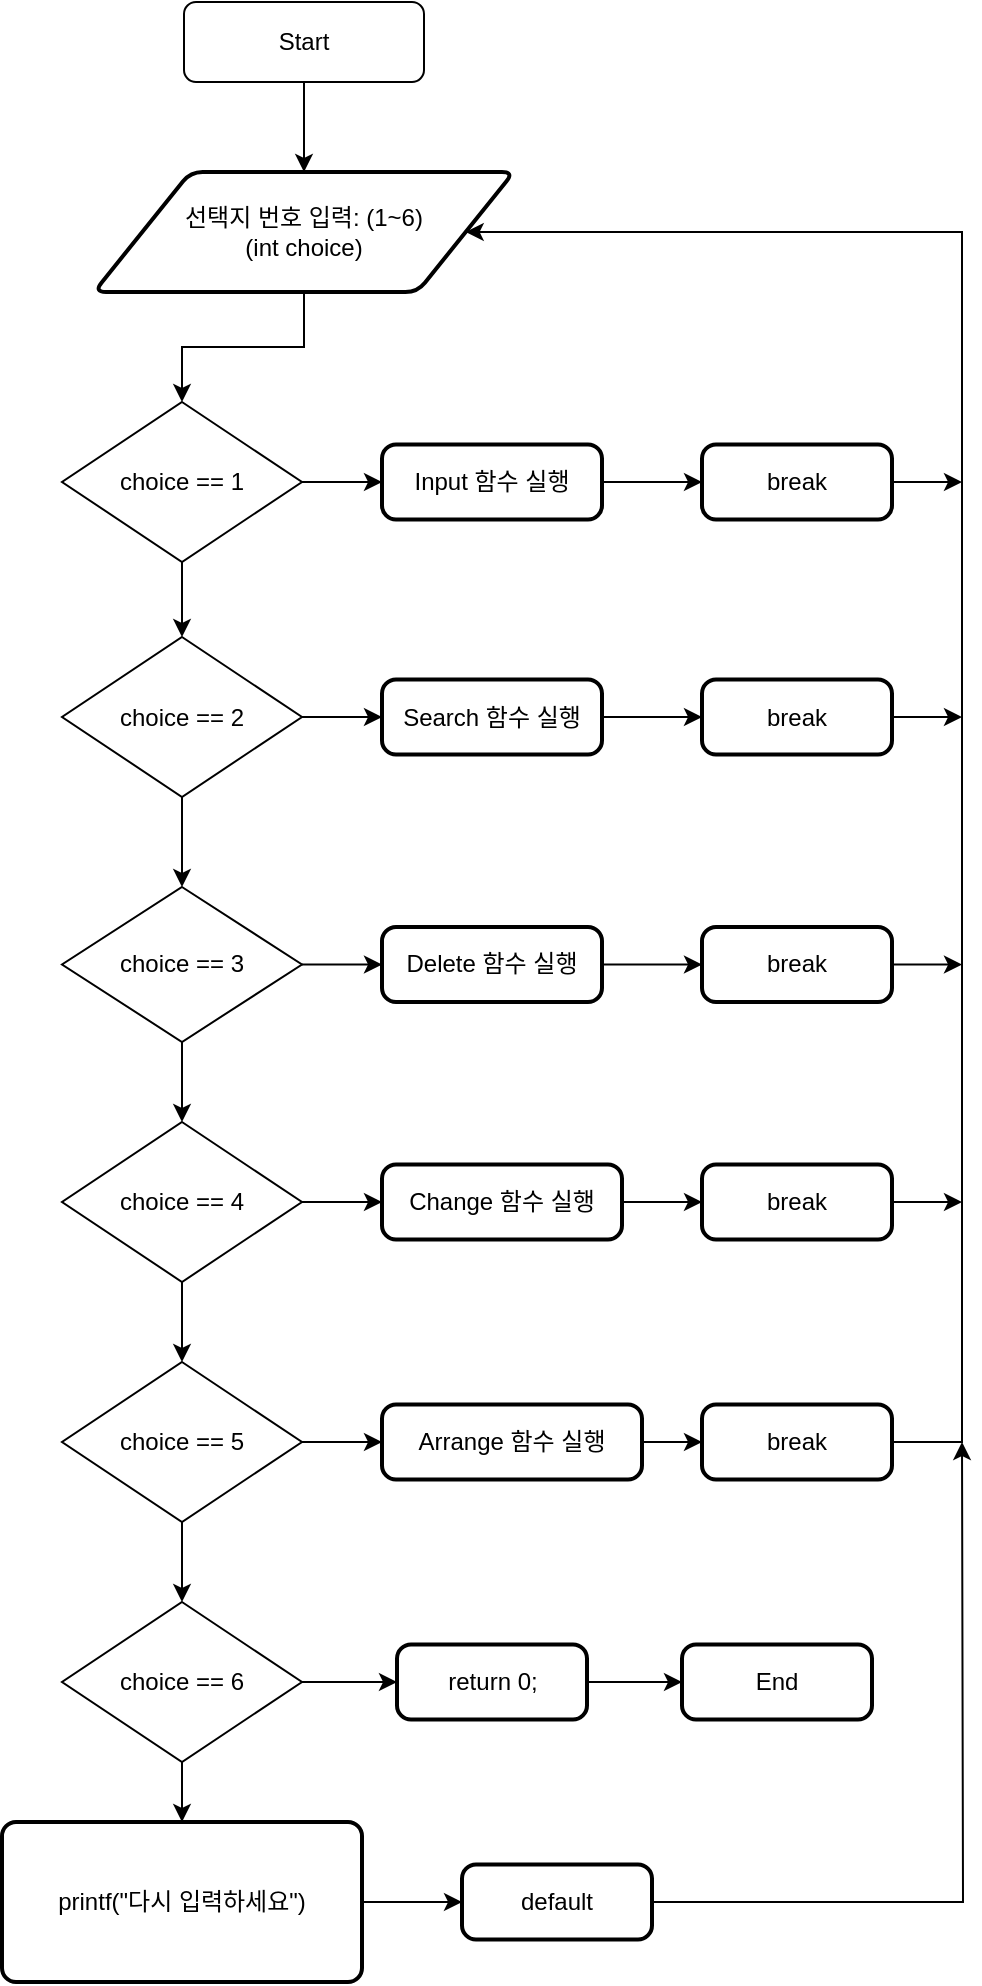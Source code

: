 <mxfile version="14.4.2" type="github">
  <diagram id="C5RBs43oDa-KdzZeNtuy" name="Page-1">
    <mxGraphModel dx="1008" dy="651" grid="1" gridSize="10" guides="1" tooltips="1" connect="1" arrows="1" fold="1" page="1" pageScale="1" pageWidth="2339" pageHeight="3300" math="0" shadow="0">
      <root>
        <mxCell id="WIyWlLk6GJQsqaUBKTNV-0" />
        <mxCell id="WIyWlLk6GJQsqaUBKTNV-1" parent="WIyWlLk6GJQsqaUBKTNV-0" />
        <mxCell id="lS-RPhSWDkO5etbOF_gY-62" style="edgeStyle=orthogonalEdgeStyle;rounded=0;orthogonalLoop=1;jettySize=auto;html=1;exitX=0.5;exitY=1;exitDx=0;exitDy=0;entryX=0.5;entryY=0;entryDx=0;entryDy=0;" edge="1" parent="WIyWlLk6GJQsqaUBKTNV-1" source="WIyWlLk6GJQsqaUBKTNV-3" target="HlJOiaGApX2kOMswO6Vq-2">
          <mxGeometry relative="1" as="geometry" />
        </mxCell>
        <mxCell id="WIyWlLk6GJQsqaUBKTNV-3" value="Start" style="rounded=1;whiteSpace=wrap;html=1;fontSize=12;glass=0;strokeWidth=1;shadow=0;" parent="WIyWlLk6GJQsqaUBKTNV-1" vertex="1">
          <mxGeometry x="461" y="40" width="120" height="40" as="geometry" />
        </mxCell>
        <mxCell id="lS-RPhSWDkO5etbOF_gY-61" style="edgeStyle=orthogonalEdgeStyle;rounded=0;orthogonalLoop=1;jettySize=auto;html=1;exitX=0.5;exitY=1;exitDx=0;exitDy=0;entryX=0.5;entryY=0;entryDx=0;entryDy=0;" edge="1" parent="WIyWlLk6GJQsqaUBKTNV-1" source="HlJOiaGApX2kOMswO6Vq-2" target="lS-RPhSWDkO5etbOF_gY-25">
          <mxGeometry relative="1" as="geometry" />
        </mxCell>
        <mxCell id="HlJOiaGApX2kOMswO6Vq-2" value="선택지 번호 입력: (1~6)&lt;br&gt;(int choice)" style="shape=parallelogram;html=1;strokeWidth=2;perimeter=parallelogramPerimeter;whiteSpace=wrap;rounded=1;arcSize=12;size=0.23;" parent="WIyWlLk6GJQsqaUBKTNV-1" vertex="1">
          <mxGeometry x="416" y="125" width="210" height="60" as="geometry" />
        </mxCell>
        <mxCell id="lS-RPhSWDkO5etbOF_gY-55" style="edgeStyle=orthogonalEdgeStyle;rounded=0;orthogonalLoop=1;jettySize=auto;html=1;exitX=0.5;exitY=1;exitDx=0;exitDy=0;entryX=0.5;entryY=0;entryDx=0;entryDy=0;" edge="1" parent="WIyWlLk6GJQsqaUBKTNV-1" source="lS-RPhSWDkO5etbOF_gY-25" target="lS-RPhSWDkO5etbOF_gY-44">
          <mxGeometry relative="1" as="geometry" />
        </mxCell>
        <mxCell id="lS-RPhSWDkO5etbOF_gY-66" style="edgeStyle=orthogonalEdgeStyle;rounded=0;orthogonalLoop=1;jettySize=auto;html=1;exitX=1;exitY=0.5;exitDx=0;exitDy=0;entryX=0;entryY=0.5;entryDx=0;entryDy=0;" edge="1" parent="WIyWlLk6GJQsqaUBKTNV-1" source="lS-RPhSWDkO5etbOF_gY-25" target="lS-RPhSWDkO5etbOF_gY-54">
          <mxGeometry relative="1" as="geometry" />
        </mxCell>
        <mxCell id="lS-RPhSWDkO5etbOF_gY-25" value="choice == 1" style="rhombus;whiteSpace=wrap;html=1;" vertex="1" parent="WIyWlLk6GJQsqaUBKTNV-1">
          <mxGeometry x="400" y="240" width="120" height="80" as="geometry" />
        </mxCell>
        <mxCell id="lS-RPhSWDkO5etbOF_gY-107" style="edgeStyle=orthogonalEdgeStyle;rounded=0;orthogonalLoop=1;jettySize=auto;html=1;exitX=1;exitY=0.5;exitDx=0;exitDy=0;" edge="1" parent="WIyWlLk6GJQsqaUBKTNV-1" source="lS-RPhSWDkO5etbOF_gY-36" target="lS-RPhSWDkO5etbOF_gY-94">
          <mxGeometry relative="1" as="geometry" />
        </mxCell>
        <mxCell id="lS-RPhSWDkO5etbOF_gY-36" value="Change 함수 실행" style="rounded=1;whiteSpace=wrap;html=1;absoluteArcSize=1;arcSize=14;strokeWidth=2;" vertex="1" parent="WIyWlLk6GJQsqaUBKTNV-1">
          <mxGeometry x="560" y="621.25" width="120" height="37.5" as="geometry" />
        </mxCell>
        <mxCell id="lS-RPhSWDkO5etbOF_gY-65" style="edgeStyle=orthogonalEdgeStyle;rounded=0;orthogonalLoop=1;jettySize=auto;html=1;exitX=1;exitY=0.5;exitDx=0;exitDy=0;entryX=0;entryY=0.5;entryDx=0;entryDy=0;" edge="1" parent="WIyWlLk6GJQsqaUBKTNV-1" source="lS-RPhSWDkO5etbOF_gY-43" target="lS-RPhSWDkO5etbOF_gY-50">
          <mxGeometry relative="1" as="geometry" />
        </mxCell>
        <mxCell id="lS-RPhSWDkO5etbOF_gY-114" style="edgeStyle=orthogonalEdgeStyle;rounded=0;orthogonalLoop=1;jettySize=auto;html=1;exitX=0.5;exitY=1;exitDx=0;exitDy=0;" edge="1" parent="WIyWlLk6GJQsqaUBKTNV-1" source="lS-RPhSWDkO5etbOF_gY-43" target="lS-RPhSWDkO5etbOF_gY-47">
          <mxGeometry relative="1" as="geometry" />
        </mxCell>
        <mxCell id="lS-RPhSWDkO5etbOF_gY-43" value="choice == 5" style="rhombus;whiteSpace=wrap;html=1;" vertex="1" parent="WIyWlLk6GJQsqaUBKTNV-1">
          <mxGeometry x="400" y="720" width="120" height="80" as="geometry" />
        </mxCell>
        <mxCell id="lS-RPhSWDkO5etbOF_gY-56" style="edgeStyle=orthogonalEdgeStyle;rounded=0;orthogonalLoop=1;jettySize=auto;html=1;exitX=0.5;exitY=1;exitDx=0;exitDy=0;entryX=0.5;entryY=0;entryDx=0;entryDy=0;" edge="1" parent="WIyWlLk6GJQsqaUBKTNV-1" source="lS-RPhSWDkO5etbOF_gY-44" target="lS-RPhSWDkO5etbOF_gY-45">
          <mxGeometry relative="1" as="geometry" />
        </mxCell>
        <mxCell id="lS-RPhSWDkO5etbOF_gY-67" style="edgeStyle=orthogonalEdgeStyle;rounded=0;orthogonalLoop=1;jettySize=auto;html=1;exitX=1;exitY=0.5;exitDx=0;exitDy=0;entryX=0;entryY=0.5;entryDx=0;entryDy=0;" edge="1" parent="WIyWlLk6GJQsqaUBKTNV-1" source="lS-RPhSWDkO5etbOF_gY-44" target="lS-RPhSWDkO5etbOF_gY-52">
          <mxGeometry relative="1" as="geometry" />
        </mxCell>
        <mxCell id="lS-RPhSWDkO5etbOF_gY-44" value="choice == 2" style="rhombus;whiteSpace=wrap;html=1;" vertex="1" parent="WIyWlLk6GJQsqaUBKTNV-1">
          <mxGeometry x="400" y="357.5" width="120" height="80" as="geometry" />
        </mxCell>
        <mxCell id="lS-RPhSWDkO5etbOF_gY-57" style="edgeStyle=orthogonalEdgeStyle;rounded=0;orthogonalLoop=1;jettySize=auto;html=1;entryX=0.5;entryY=0;entryDx=0;entryDy=0;" edge="1" parent="WIyWlLk6GJQsqaUBKTNV-1" source="lS-RPhSWDkO5etbOF_gY-45" target="lS-RPhSWDkO5etbOF_gY-46">
          <mxGeometry relative="1" as="geometry" />
        </mxCell>
        <mxCell id="lS-RPhSWDkO5etbOF_gY-68" style="edgeStyle=orthogonalEdgeStyle;rounded=0;orthogonalLoop=1;jettySize=auto;html=1;exitX=1;exitY=0.5;exitDx=0;exitDy=0;entryX=0;entryY=0.5;entryDx=0;entryDy=0;" edge="1" parent="WIyWlLk6GJQsqaUBKTNV-1" source="lS-RPhSWDkO5etbOF_gY-45" target="lS-RPhSWDkO5etbOF_gY-53">
          <mxGeometry relative="1" as="geometry">
            <mxPoint x="540" y="490" as="targetPoint" />
          </mxGeometry>
        </mxCell>
        <mxCell id="lS-RPhSWDkO5etbOF_gY-45" value="choice == 3" style="rhombus;whiteSpace=wrap;html=1;" vertex="1" parent="WIyWlLk6GJQsqaUBKTNV-1">
          <mxGeometry x="400" y="482.5" width="120" height="77.5" as="geometry" />
        </mxCell>
        <mxCell id="lS-RPhSWDkO5etbOF_gY-58" style="edgeStyle=orthogonalEdgeStyle;rounded=0;orthogonalLoop=1;jettySize=auto;html=1;exitX=0.5;exitY=1;exitDx=0;exitDy=0;entryX=0.5;entryY=0;entryDx=0;entryDy=0;" edge="1" parent="WIyWlLk6GJQsqaUBKTNV-1" source="lS-RPhSWDkO5etbOF_gY-46" target="lS-RPhSWDkO5etbOF_gY-43">
          <mxGeometry relative="1" as="geometry" />
        </mxCell>
        <mxCell id="lS-RPhSWDkO5etbOF_gY-69" style="edgeStyle=orthogonalEdgeStyle;rounded=0;orthogonalLoop=1;jettySize=auto;html=1;exitX=1;exitY=0.5;exitDx=0;exitDy=0;entryX=0;entryY=0.5;entryDx=0;entryDy=0;" edge="1" parent="WIyWlLk6GJQsqaUBKTNV-1" source="lS-RPhSWDkO5etbOF_gY-46" target="lS-RPhSWDkO5etbOF_gY-36">
          <mxGeometry relative="1" as="geometry" />
        </mxCell>
        <mxCell id="lS-RPhSWDkO5etbOF_gY-46" value="choice == 4" style="rhombus;whiteSpace=wrap;html=1;" vertex="1" parent="WIyWlLk6GJQsqaUBKTNV-1">
          <mxGeometry x="400" y="600" width="120" height="80" as="geometry" />
        </mxCell>
        <mxCell id="lS-RPhSWDkO5etbOF_gY-115" style="edgeStyle=orthogonalEdgeStyle;rounded=0;orthogonalLoop=1;jettySize=auto;html=1;exitX=0.5;exitY=1;exitDx=0;exitDy=0;entryX=0.5;entryY=0;entryDx=0;entryDy=0;" edge="1" parent="WIyWlLk6GJQsqaUBKTNV-1" source="lS-RPhSWDkO5etbOF_gY-47">
          <mxGeometry relative="1" as="geometry">
            <mxPoint x="460" y="950" as="targetPoint" />
          </mxGeometry>
        </mxCell>
        <mxCell id="lS-RPhSWDkO5etbOF_gY-117" style="edgeStyle=orthogonalEdgeStyle;rounded=0;orthogonalLoop=1;jettySize=auto;html=1;exitX=1;exitY=0.5;exitDx=0;exitDy=0;entryX=0;entryY=0.5;entryDx=0;entryDy=0;" edge="1" parent="WIyWlLk6GJQsqaUBKTNV-1" source="lS-RPhSWDkO5etbOF_gY-47" target="lS-RPhSWDkO5etbOF_gY-60">
          <mxGeometry relative="1" as="geometry" />
        </mxCell>
        <mxCell id="lS-RPhSWDkO5etbOF_gY-47" value="choice == 6" style="rhombus;whiteSpace=wrap;html=1;" vertex="1" parent="WIyWlLk6GJQsqaUBKTNV-1">
          <mxGeometry x="400" y="840" width="120" height="80" as="geometry" />
        </mxCell>
        <mxCell id="lS-RPhSWDkO5etbOF_gY-108" style="edgeStyle=orthogonalEdgeStyle;rounded=0;orthogonalLoop=1;jettySize=auto;html=1;exitX=1;exitY=0.5;exitDx=0;exitDy=0;entryX=0;entryY=0.5;entryDx=0;entryDy=0;" edge="1" parent="WIyWlLk6GJQsqaUBKTNV-1" source="lS-RPhSWDkO5etbOF_gY-50" target="lS-RPhSWDkO5etbOF_gY-93">
          <mxGeometry relative="1" as="geometry" />
        </mxCell>
        <mxCell id="lS-RPhSWDkO5etbOF_gY-50" value="&lt;span&gt;Arrange&amp;nbsp;&lt;/span&gt;함수 실행" style="rounded=1;whiteSpace=wrap;html=1;absoluteArcSize=1;arcSize=14;strokeWidth=2;" vertex="1" parent="WIyWlLk6GJQsqaUBKTNV-1">
          <mxGeometry x="560" y="741.25" width="130" height="37.5" as="geometry" />
        </mxCell>
        <mxCell id="lS-RPhSWDkO5etbOF_gY-105" style="edgeStyle=orthogonalEdgeStyle;rounded=0;orthogonalLoop=1;jettySize=auto;html=1;exitX=1;exitY=0.5;exitDx=0;exitDy=0;entryX=0;entryY=0.5;entryDx=0;entryDy=0;" edge="1" parent="WIyWlLk6GJQsqaUBKTNV-1" source="lS-RPhSWDkO5etbOF_gY-52" target="lS-RPhSWDkO5etbOF_gY-96">
          <mxGeometry relative="1" as="geometry" />
        </mxCell>
        <mxCell id="lS-RPhSWDkO5etbOF_gY-52" value="Search 함수 실행" style="rounded=1;whiteSpace=wrap;html=1;absoluteArcSize=1;arcSize=14;strokeWidth=2;" vertex="1" parent="WIyWlLk6GJQsqaUBKTNV-1">
          <mxGeometry x="560" y="378.75" width="110" height="37.5" as="geometry" />
        </mxCell>
        <mxCell id="lS-RPhSWDkO5etbOF_gY-106" style="edgeStyle=orthogonalEdgeStyle;rounded=0;orthogonalLoop=1;jettySize=auto;html=1;exitX=1;exitY=0.5;exitDx=0;exitDy=0;entryX=0;entryY=0.5;entryDx=0;entryDy=0;" edge="1" parent="WIyWlLk6GJQsqaUBKTNV-1" source="lS-RPhSWDkO5etbOF_gY-53" target="lS-RPhSWDkO5etbOF_gY-95">
          <mxGeometry relative="1" as="geometry" />
        </mxCell>
        <mxCell id="lS-RPhSWDkO5etbOF_gY-53" value="Delete 함수 실행" style="rounded=1;whiteSpace=wrap;html=1;absoluteArcSize=1;arcSize=14;strokeWidth=2;" vertex="1" parent="WIyWlLk6GJQsqaUBKTNV-1">
          <mxGeometry x="560" y="502.5" width="110" height="37.5" as="geometry" />
        </mxCell>
        <mxCell id="lS-RPhSWDkO5etbOF_gY-104" style="edgeStyle=orthogonalEdgeStyle;rounded=0;orthogonalLoop=1;jettySize=auto;html=1;exitX=1;exitY=0.5;exitDx=0;exitDy=0;" edge="1" parent="WIyWlLk6GJQsqaUBKTNV-1" source="lS-RPhSWDkO5etbOF_gY-54" target="lS-RPhSWDkO5etbOF_gY-70">
          <mxGeometry relative="1" as="geometry" />
        </mxCell>
        <mxCell id="lS-RPhSWDkO5etbOF_gY-54" value="Input 함수 실행" style="rounded=1;whiteSpace=wrap;html=1;absoluteArcSize=1;arcSize=14;strokeWidth=2;" vertex="1" parent="WIyWlLk6GJQsqaUBKTNV-1">
          <mxGeometry x="560" y="261.25" width="110" height="37.5" as="geometry" />
        </mxCell>
        <mxCell id="lS-RPhSWDkO5etbOF_gY-119" style="edgeStyle=orthogonalEdgeStyle;rounded=0;orthogonalLoop=1;jettySize=auto;html=1;entryX=0;entryY=0.5;entryDx=0;entryDy=0;" edge="1" parent="WIyWlLk6GJQsqaUBKTNV-1" source="lS-RPhSWDkO5etbOF_gY-60" target="lS-RPhSWDkO5etbOF_gY-118">
          <mxGeometry relative="1" as="geometry" />
        </mxCell>
        <mxCell id="lS-RPhSWDkO5etbOF_gY-60" value="return 0;" style="rounded=1;whiteSpace=wrap;html=1;absoluteArcSize=1;arcSize=14;strokeWidth=2;" vertex="1" parent="WIyWlLk6GJQsqaUBKTNV-1">
          <mxGeometry x="567.5" y="861.25" width="95" height="37.5" as="geometry" />
        </mxCell>
        <mxCell id="lS-RPhSWDkO5etbOF_gY-98" style="edgeStyle=orthogonalEdgeStyle;rounded=0;orthogonalLoop=1;jettySize=auto;html=1;exitX=1;exitY=0.5;exitDx=0;exitDy=0;" edge="1" parent="WIyWlLk6GJQsqaUBKTNV-1" source="lS-RPhSWDkO5etbOF_gY-70">
          <mxGeometry relative="1" as="geometry">
            <mxPoint x="850" y="280" as="targetPoint" />
          </mxGeometry>
        </mxCell>
        <mxCell id="lS-RPhSWDkO5etbOF_gY-70" value="break" style="rounded=1;whiteSpace=wrap;html=1;absoluteArcSize=1;arcSize=14;strokeWidth=2;" vertex="1" parent="WIyWlLk6GJQsqaUBKTNV-1">
          <mxGeometry x="720" y="261.25" width="95" height="37.5" as="geometry" />
        </mxCell>
        <mxCell id="lS-RPhSWDkO5etbOF_gY-103" style="edgeStyle=orthogonalEdgeStyle;rounded=0;orthogonalLoop=1;jettySize=auto;html=1;exitX=1;exitY=0.5;exitDx=0;exitDy=0;entryX=1;entryY=0.5;entryDx=0;entryDy=0;" edge="1" parent="WIyWlLk6GJQsqaUBKTNV-1" source="lS-RPhSWDkO5etbOF_gY-93" target="HlJOiaGApX2kOMswO6Vq-2">
          <mxGeometry relative="1" as="geometry">
            <mxPoint x="850" y="760" as="targetPoint" />
            <Array as="points">
              <mxPoint x="850" y="760" />
              <mxPoint x="850" y="155" />
            </Array>
          </mxGeometry>
        </mxCell>
        <mxCell id="lS-RPhSWDkO5etbOF_gY-93" value="break" style="rounded=1;whiteSpace=wrap;html=1;absoluteArcSize=1;arcSize=14;strokeWidth=2;" vertex="1" parent="WIyWlLk6GJQsqaUBKTNV-1">
          <mxGeometry x="720" y="741.25" width="95" height="37.5" as="geometry" />
        </mxCell>
        <mxCell id="lS-RPhSWDkO5etbOF_gY-102" style="edgeStyle=orthogonalEdgeStyle;rounded=0;orthogonalLoop=1;jettySize=auto;html=1;exitX=1;exitY=0.5;exitDx=0;exitDy=0;" edge="1" parent="WIyWlLk6GJQsqaUBKTNV-1" source="lS-RPhSWDkO5etbOF_gY-94">
          <mxGeometry relative="1" as="geometry">
            <mxPoint x="850" y="640" as="targetPoint" />
          </mxGeometry>
        </mxCell>
        <mxCell id="lS-RPhSWDkO5etbOF_gY-94" value="break" style="rounded=1;whiteSpace=wrap;html=1;absoluteArcSize=1;arcSize=14;strokeWidth=2;" vertex="1" parent="WIyWlLk6GJQsqaUBKTNV-1">
          <mxGeometry x="720" y="621.25" width="95" height="37.5" as="geometry" />
        </mxCell>
        <mxCell id="lS-RPhSWDkO5etbOF_gY-101" style="edgeStyle=orthogonalEdgeStyle;rounded=0;orthogonalLoop=1;jettySize=auto;html=1;exitX=1;exitY=0.5;exitDx=0;exitDy=0;" edge="1" parent="WIyWlLk6GJQsqaUBKTNV-1" source="lS-RPhSWDkO5etbOF_gY-95">
          <mxGeometry relative="1" as="geometry">
            <mxPoint x="850" y="521" as="targetPoint" />
          </mxGeometry>
        </mxCell>
        <mxCell id="lS-RPhSWDkO5etbOF_gY-95" value="break" style="rounded=1;whiteSpace=wrap;html=1;absoluteArcSize=1;arcSize=14;strokeWidth=2;" vertex="1" parent="WIyWlLk6GJQsqaUBKTNV-1">
          <mxGeometry x="720" y="502.5" width="95" height="37.5" as="geometry" />
        </mxCell>
        <mxCell id="lS-RPhSWDkO5etbOF_gY-100" style="edgeStyle=orthogonalEdgeStyle;rounded=0;orthogonalLoop=1;jettySize=auto;html=1;exitX=1;exitY=0.5;exitDx=0;exitDy=0;" edge="1" parent="WIyWlLk6GJQsqaUBKTNV-1" source="lS-RPhSWDkO5etbOF_gY-96">
          <mxGeometry relative="1" as="geometry">
            <mxPoint x="850" y="398" as="targetPoint" />
          </mxGeometry>
        </mxCell>
        <mxCell id="lS-RPhSWDkO5etbOF_gY-96" value="break" style="rounded=1;whiteSpace=wrap;html=1;absoluteArcSize=1;arcSize=14;strokeWidth=2;" vertex="1" parent="WIyWlLk6GJQsqaUBKTNV-1">
          <mxGeometry x="720" y="378.75" width="95" height="37.5" as="geometry" />
        </mxCell>
        <mxCell id="lS-RPhSWDkO5etbOF_gY-120" style="edgeStyle=orthogonalEdgeStyle;rounded=0;orthogonalLoop=1;jettySize=auto;html=1;exitX=1;exitY=0.5;exitDx=0;exitDy=0;" edge="1" parent="WIyWlLk6GJQsqaUBKTNV-1" source="lS-RPhSWDkO5etbOF_gY-111" target="lS-RPhSWDkO5etbOF_gY-113">
          <mxGeometry relative="1" as="geometry" />
        </mxCell>
        <mxCell id="lS-RPhSWDkO5etbOF_gY-111" value="printf(&quot;다시 입력하세요&quot;)" style="rounded=1;whiteSpace=wrap;html=1;absoluteArcSize=1;arcSize=14;strokeWidth=2;" vertex="1" parent="WIyWlLk6GJQsqaUBKTNV-1">
          <mxGeometry x="370" y="950" width="180" height="80" as="geometry" />
        </mxCell>
        <mxCell id="lS-RPhSWDkO5etbOF_gY-121" style="edgeStyle=orthogonalEdgeStyle;rounded=0;orthogonalLoop=1;jettySize=auto;html=1;exitX=1;exitY=0.5;exitDx=0;exitDy=0;" edge="1" parent="WIyWlLk6GJQsqaUBKTNV-1" source="lS-RPhSWDkO5etbOF_gY-113">
          <mxGeometry relative="1" as="geometry">
            <mxPoint x="850" y="760" as="targetPoint" />
          </mxGeometry>
        </mxCell>
        <mxCell id="lS-RPhSWDkO5etbOF_gY-113" value="default" style="rounded=1;whiteSpace=wrap;html=1;absoluteArcSize=1;arcSize=14;strokeWidth=2;" vertex="1" parent="WIyWlLk6GJQsqaUBKTNV-1">
          <mxGeometry x="600" y="971.25" width="95" height="37.5" as="geometry" />
        </mxCell>
        <mxCell id="lS-RPhSWDkO5etbOF_gY-118" value="End" style="rounded=1;whiteSpace=wrap;html=1;absoluteArcSize=1;arcSize=14;strokeWidth=2;" vertex="1" parent="WIyWlLk6GJQsqaUBKTNV-1">
          <mxGeometry x="710" y="861.25" width="95" height="37.5" as="geometry" />
        </mxCell>
      </root>
    </mxGraphModel>
  </diagram>
</mxfile>
